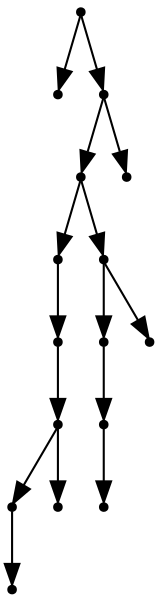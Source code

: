 digraph {
  15 [shape=point];
  0 [shape=point];
  14 [shape=point];
  12 [shape=point];
  6 [shape=point];
  5 [shape=point];
  4 [shape=point];
  2 [shape=point];
  1 [shape=point];
  3 [shape=point];
  11 [shape=point];
  9 [shape=point];
  8 [shape=point];
  7 [shape=point];
  10 [shape=point];
  13 [shape=point];
15 -> 0;
15 -> 14;
14 -> 12;
12 -> 6;
6 -> 5;
5 -> 4;
4 -> 2;
2 -> 1;
4 -> 3;
12 -> 11;
11 -> 9;
9 -> 8;
8 -> 7;
11 -> 10;
14 -> 13;
}
